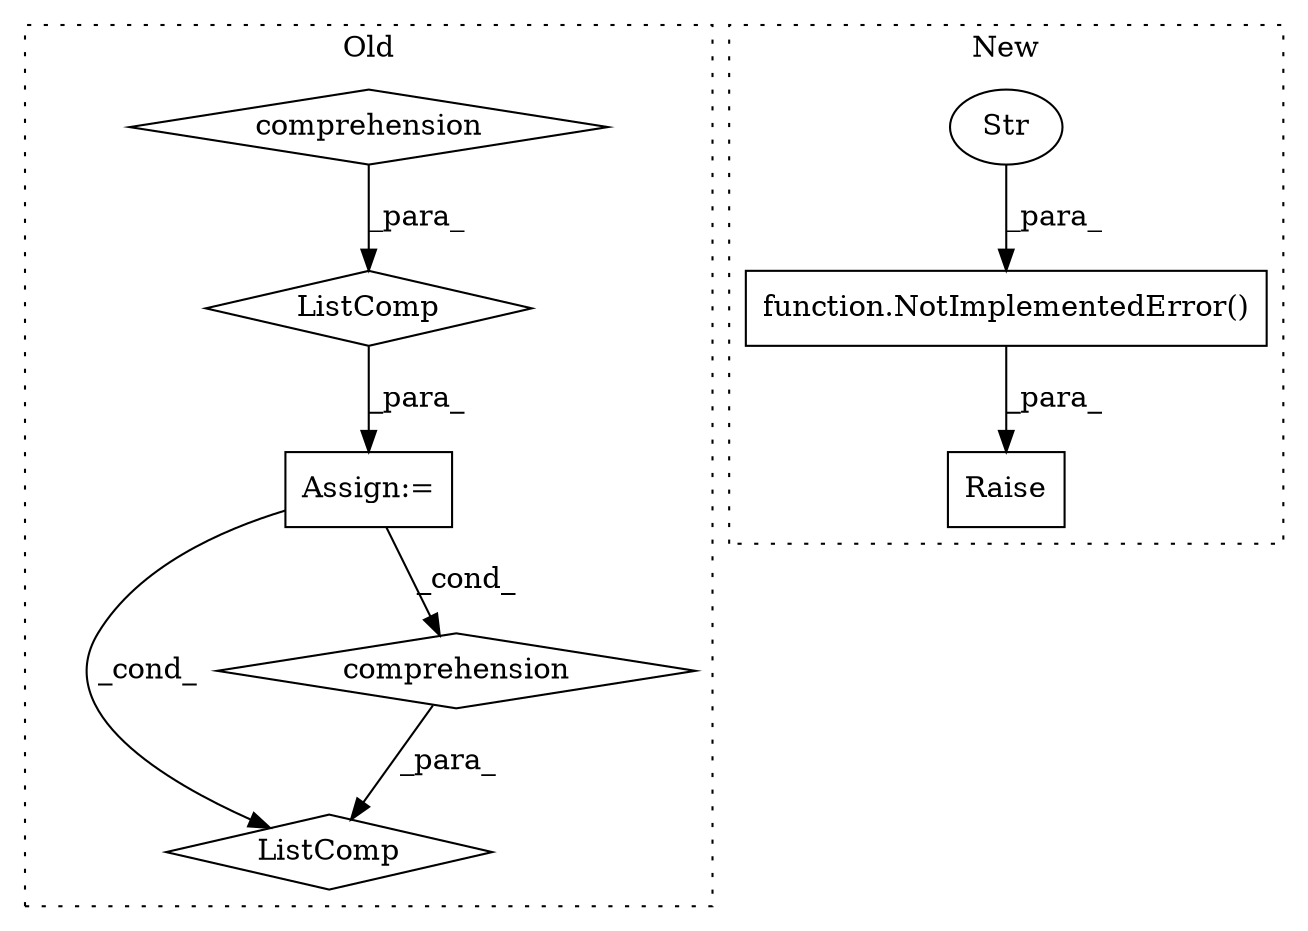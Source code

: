 digraph G {
subgraph cluster0 {
1 [label="ListComp" a="106" s="13371" l="38" shape="diamond"];
4 [label="comprehension" a="45" s="13392" l="3" shape="diamond"];
5 [label="Assign:=" a="68" s="13368" l="3" shape="box"];
7 [label="ListComp" a="106" s="13478" l="60" shape="diamond"];
8 [label="comprehension" a="45" s="13520" l="3" shape="diamond"];
label = "Old";
style="dotted";
}
subgraph cluster1 {
2 [label="function.NotImplementedError()" a="75" s="13392,13436" l="20,1" shape="box"];
3 [label="Raise" a="91" s="13386" l="6" shape="box"];
6 [label="Str" a="66" s="13412" l="24" shape="ellipse"];
label = "New";
style="dotted";
}
1 -> 5 [label="_para_"];
2 -> 3 [label="_para_"];
4 -> 1 [label="_para_"];
5 -> 8 [label="_cond_"];
5 -> 7 [label="_cond_"];
6 -> 2 [label="_para_"];
8 -> 7 [label="_para_"];
}